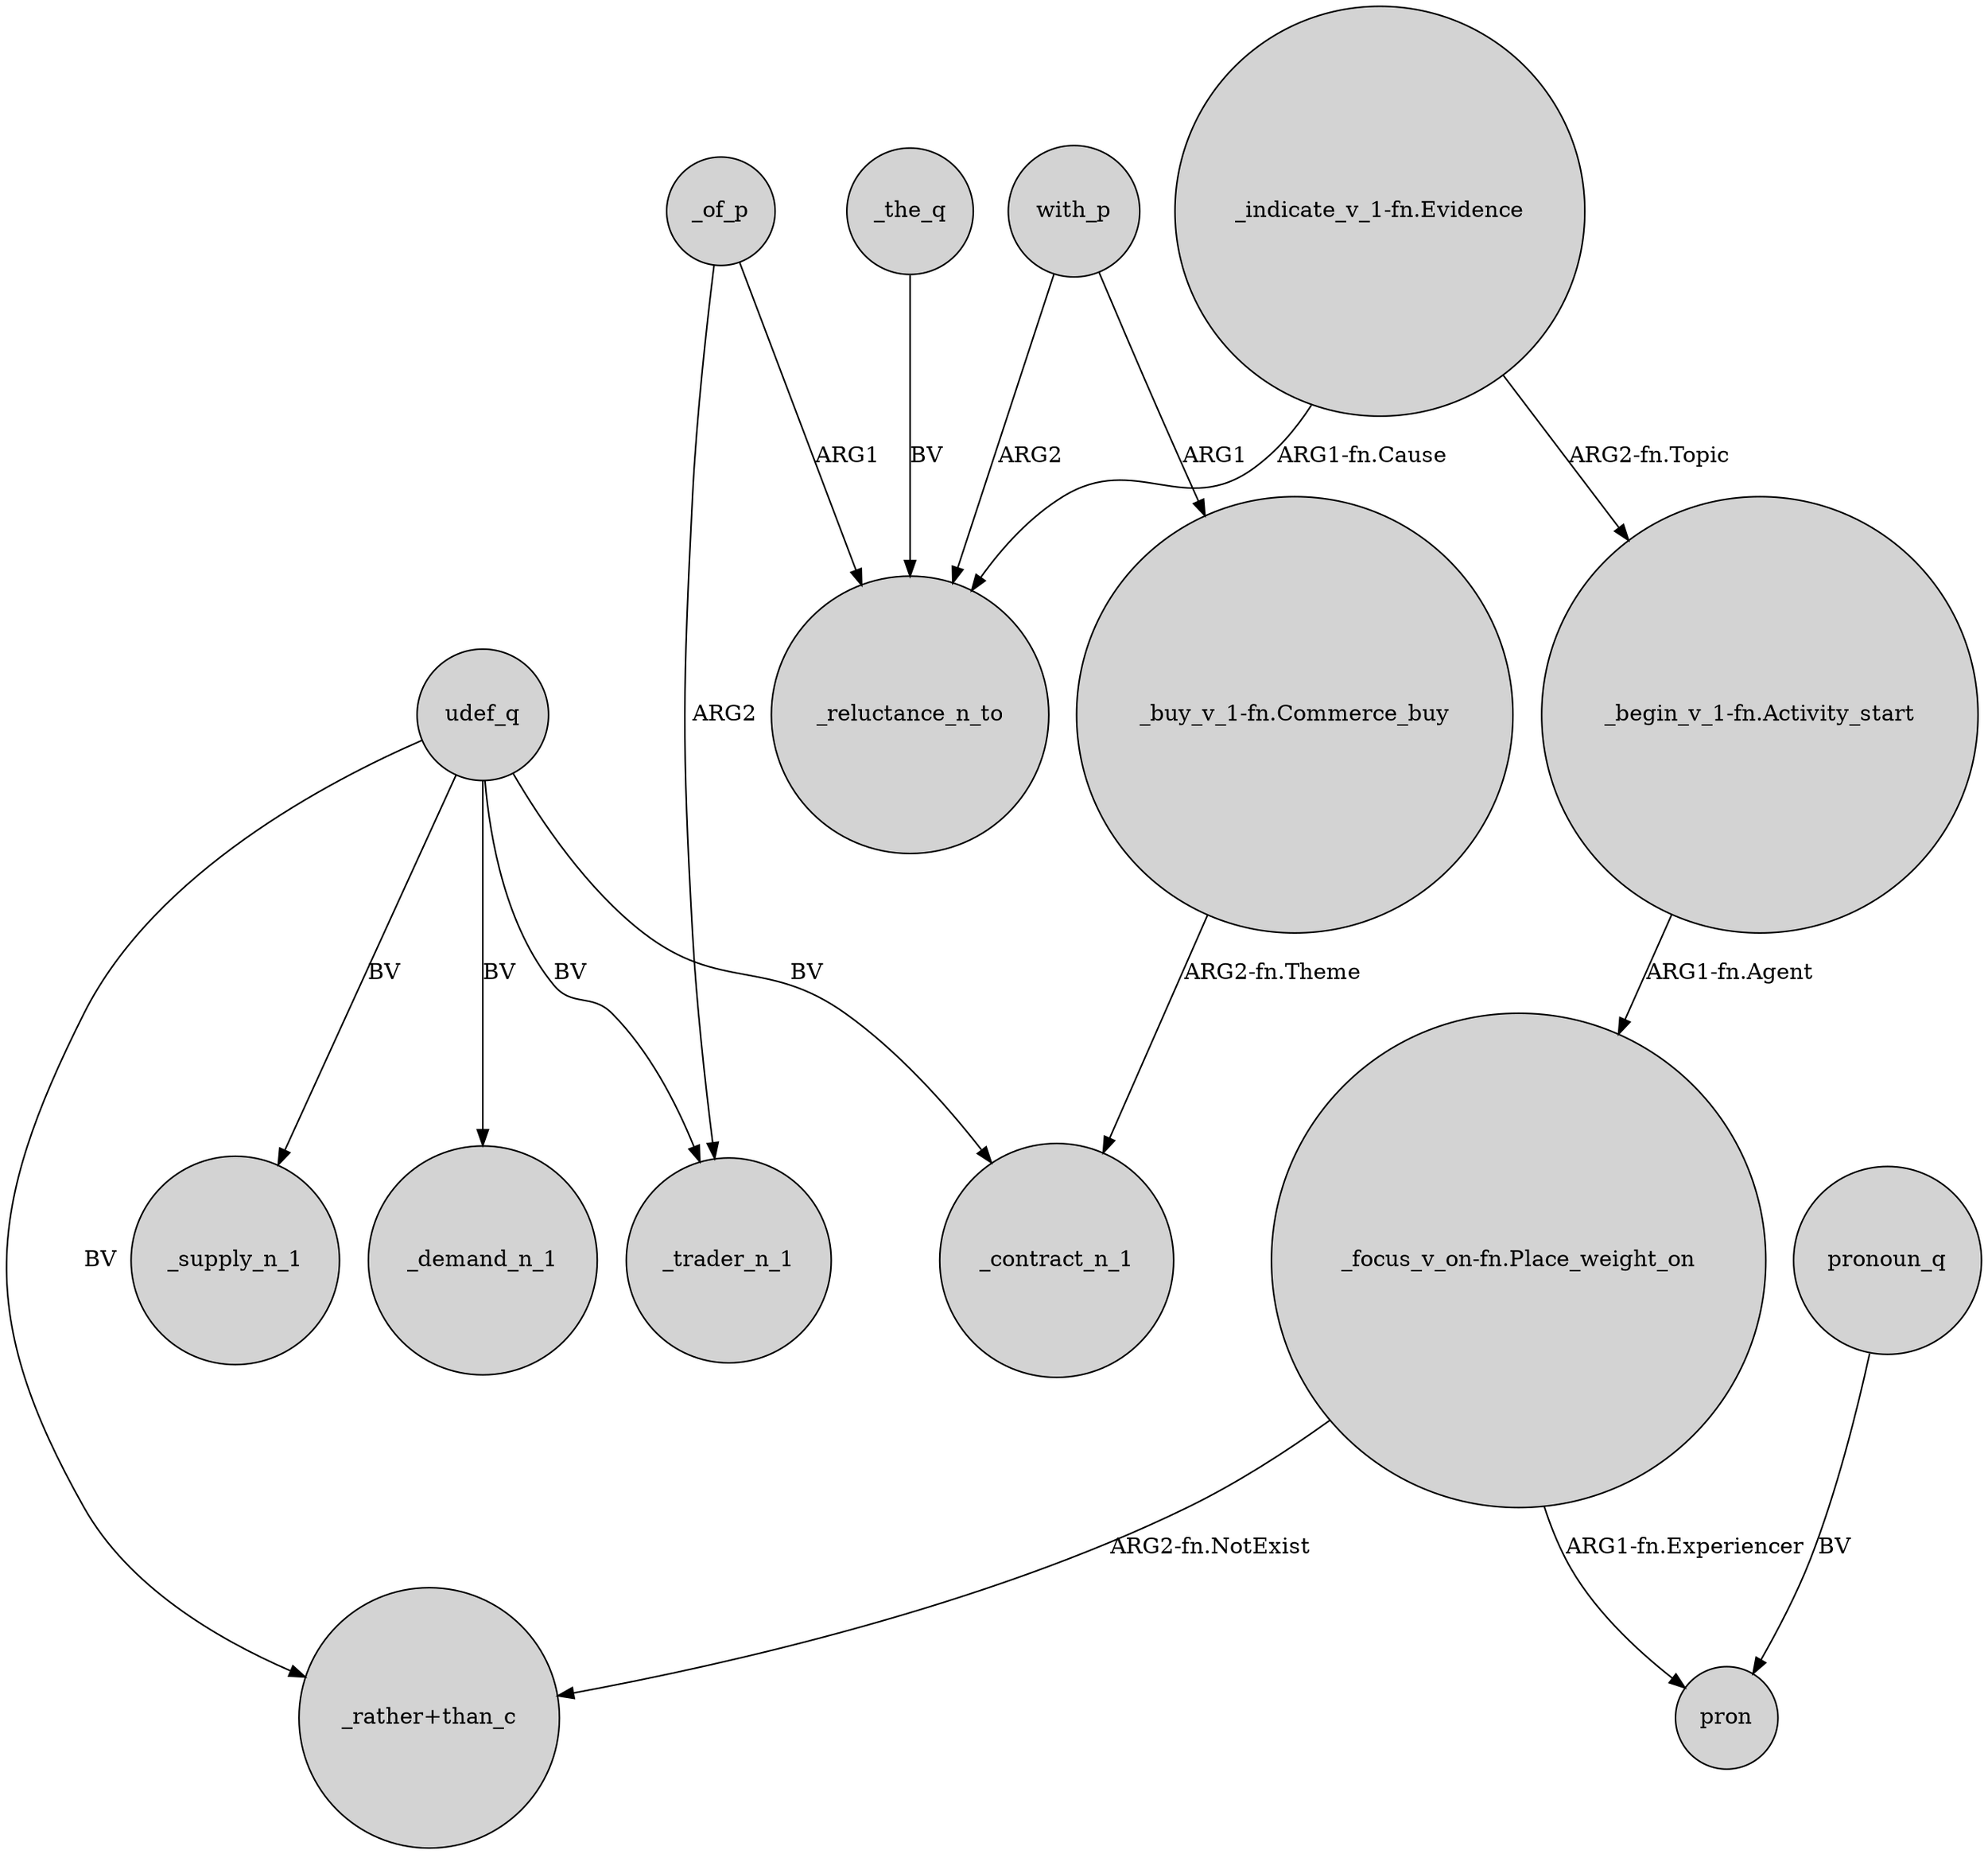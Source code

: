 digraph {
	node [shape=circle style=filled]
	"_begin_v_1-fn.Activity_start" -> "_focus_v_on-fn.Place_weight_on" [label="ARG1-fn.Agent"]
	"_indicate_v_1-fn.Evidence" -> "_begin_v_1-fn.Activity_start" [label="ARG2-fn.Topic"]
	"_indicate_v_1-fn.Evidence" -> _reluctance_n_to [label="ARG1-fn.Cause"]
	_the_q -> _reluctance_n_to [label=BV]
	with_p -> _reluctance_n_to [label=ARG2]
	"_buy_v_1-fn.Commerce_buy" -> _contract_n_1 [label="ARG2-fn.Theme"]
	udef_q -> _demand_n_1 [label=BV]
	udef_q -> _supply_n_1 [label=BV]
	with_p -> "_buy_v_1-fn.Commerce_buy" [label=ARG1]
	udef_q -> _trader_n_1 [label=BV]
	_of_p -> _reluctance_n_to [label=ARG1]
	udef_q -> _contract_n_1 [label=BV]
	"_focus_v_on-fn.Place_weight_on" -> "_rather+than_c" [label="ARG2-fn.NotExist"]
	"_focus_v_on-fn.Place_weight_on" -> pron [label="ARG1-fn.Experiencer"]
	_of_p -> _trader_n_1 [label=ARG2]
	udef_q -> "_rather+than_c" [label=BV]
	pronoun_q -> pron [label=BV]
}

